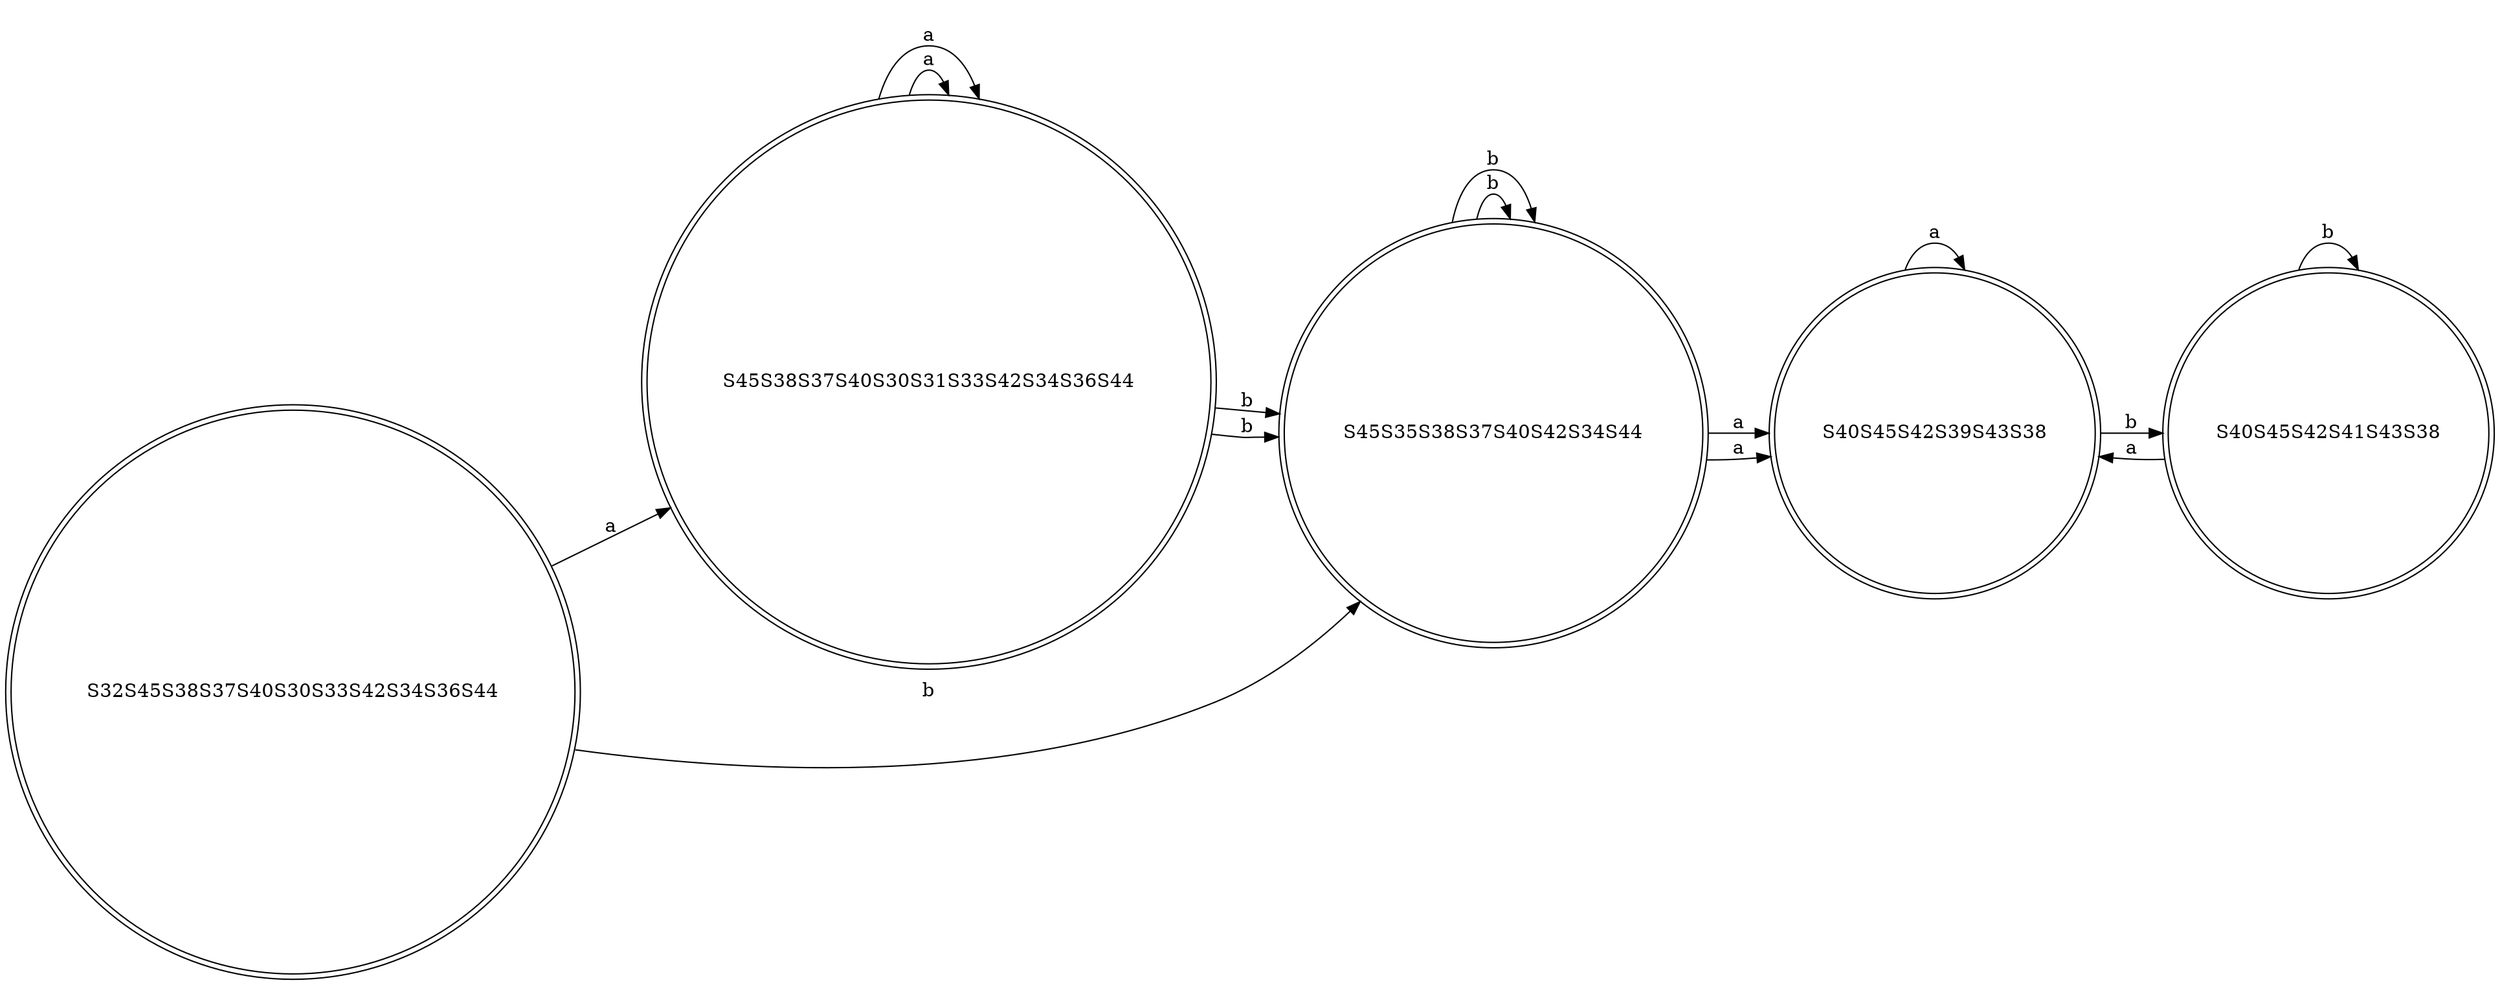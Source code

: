// Minimized DFA graph
digraph {
	graph [rankdir=LR]
	S32S45S38S37S40S30S33S42S34S36S44 [label=S32S45S38S37S40S30S33S42S34S36S44 shape=doublecircle]
	S32S45S38S37S40S30S33S42S34S36S44 -> S45S38S37S40S30S31S33S42S34S36S44 [label=a]
	S32S45S38S37S40S30S33S42S34S36S44 -> S45S35S38S37S40S42S34S44 [label=b]
	S45S38S37S40S30S31S33S42S34S36S44 [label=S45S38S37S40S30S31S33S42S34S36S44 shape=doublecircle]
	S45S38S37S40S30S31S33S42S34S36S44 -> S45S38S37S40S30S31S33S42S34S36S44 [label=a]
	S45S38S37S40S30S31S33S42S34S36S44 -> S45S35S38S37S40S42S34S44 [label=b]
	S45S35S38S37S40S42S34S44 [label=S45S35S38S37S40S42S34S44 shape=doublecircle]
	S45S35S38S37S40S42S34S44 -> S40S45S42S39S43S38 [label=a]
	S45S35S38S37S40S42S34S44 -> S45S35S38S37S40S42S34S44 [label=b]
	S45S38S37S40S30S31S33S42S34S36S44 [label=S45S38S37S40S30S31S33S42S34S36S44 shape=doublecircle]
	S45S38S37S40S30S31S33S42S34S36S44 -> S45S38S37S40S30S31S33S42S34S36S44 [label=a]
	S45S38S37S40S30S31S33S42S34S36S44 -> S45S35S38S37S40S42S34S44 [label=b]
	S45S35S38S37S40S42S34S44 [label=S45S35S38S37S40S42S34S44 shape=doublecircle]
	S45S35S38S37S40S42S34S44 -> S40S45S42S39S43S38 [label=a]
	S45S35S38S37S40S42S34S44 -> S45S35S38S37S40S42S34S44 [label=b]
	S40S45S42S39S43S38 [label=S40S45S42S39S43S38 shape=doublecircle]
	S40S45S42S39S43S38 -> S40S45S42S41S43S38 [label=b]
	S40S45S42S39S43S38 -> S40S45S42S39S43S38 [label=a]
	S40S45S42S41S43S38 [label=S40S45S42S41S43S38 shape=doublecircle]
	S40S45S42S41S43S38 -> S40S45S42S41S43S38 [label=b]
	S40S45S42S41S43S38 -> S40S45S42S39S43S38 [label=a]
}
